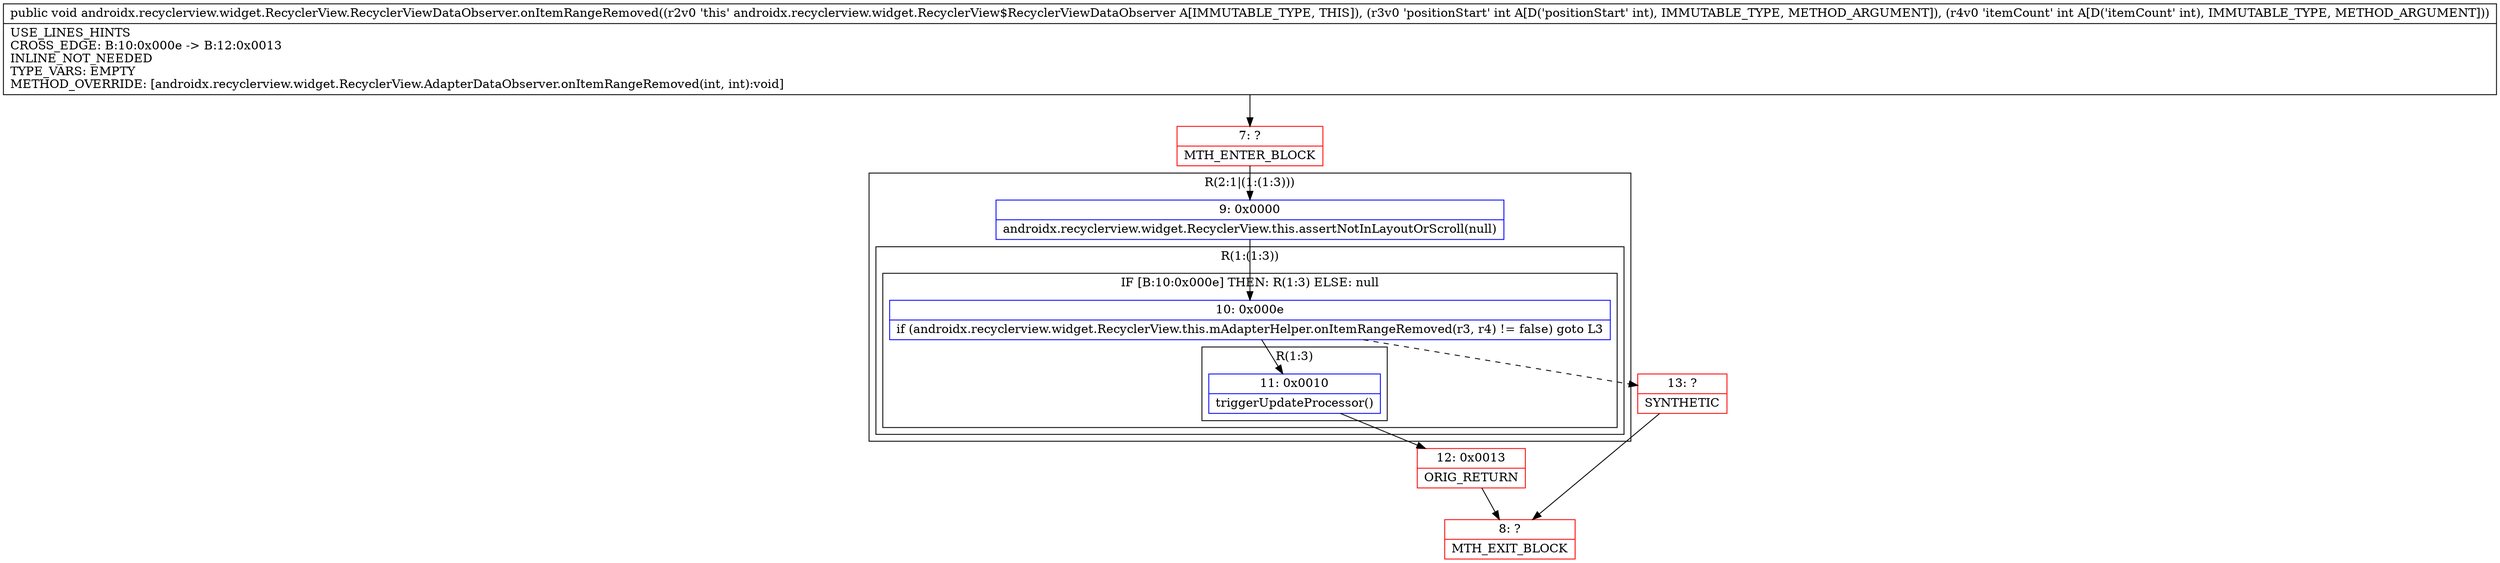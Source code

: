 digraph "CFG forandroidx.recyclerview.widget.RecyclerView.RecyclerViewDataObserver.onItemRangeRemoved(II)V" {
subgraph cluster_Region_975679224 {
label = "R(2:1|(1:(1:3)))";
node [shape=record,color=blue];
Node_9 [shape=record,label="{9\:\ 0x0000|androidx.recyclerview.widget.RecyclerView.this.assertNotInLayoutOrScroll(null)\l}"];
subgraph cluster_Region_101654769 {
label = "R(1:(1:3))";
node [shape=record,color=blue];
subgraph cluster_IfRegion_2020975609 {
label = "IF [B:10:0x000e] THEN: R(1:3) ELSE: null";
node [shape=record,color=blue];
Node_10 [shape=record,label="{10\:\ 0x000e|if (androidx.recyclerview.widget.RecyclerView.this.mAdapterHelper.onItemRangeRemoved(r3, r4) != false) goto L3\l}"];
subgraph cluster_Region_74390434 {
label = "R(1:3)";
node [shape=record,color=blue];
Node_11 [shape=record,label="{11\:\ 0x0010|triggerUpdateProcessor()\l}"];
}
}
}
}
Node_7 [shape=record,color=red,label="{7\:\ ?|MTH_ENTER_BLOCK\l}"];
Node_12 [shape=record,color=red,label="{12\:\ 0x0013|ORIG_RETURN\l}"];
Node_8 [shape=record,color=red,label="{8\:\ ?|MTH_EXIT_BLOCK\l}"];
Node_13 [shape=record,color=red,label="{13\:\ ?|SYNTHETIC\l}"];
MethodNode[shape=record,label="{public void androidx.recyclerview.widget.RecyclerView.RecyclerViewDataObserver.onItemRangeRemoved((r2v0 'this' androidx.recyclerview.widget.RecyclerView$RecyclerViewDataObserver A[IMMUTABLE_TYPE, THIS]), (r3v0 'positionStart' int A[D('positionStart' int), IMMUTABLE_TYPE, METHOD_ARGUMENT]), (r4v0 'itemCount' int A[D('itemCount' int), IMMUTABLE_TYPE, METHOD_ARGUMENT]))  | USE_LINES_HINTS\lCROSS_EDGE: B:10:0x000e \-\> B:12:0x0013\lINLINE_NOT_NEEDED\lTYPE_VARS: EMPTY\lMETHOD_OVERRIDE: [androidx.recyclerview.widget.RecyclerView.AdapterDataObserver.onItemRangeRemoved(int, int):void]\l}"];
MethodNode -> Node_7;Node_9 -> Node_10;
Node_10 -> Node_11;
Node_10 -> Node_13[style=dashed];
Node_11 -> Node_12;
Node_7 -> Node_9;
Node_12 -> Node_8;
Node_13 -> Node_8;
}

